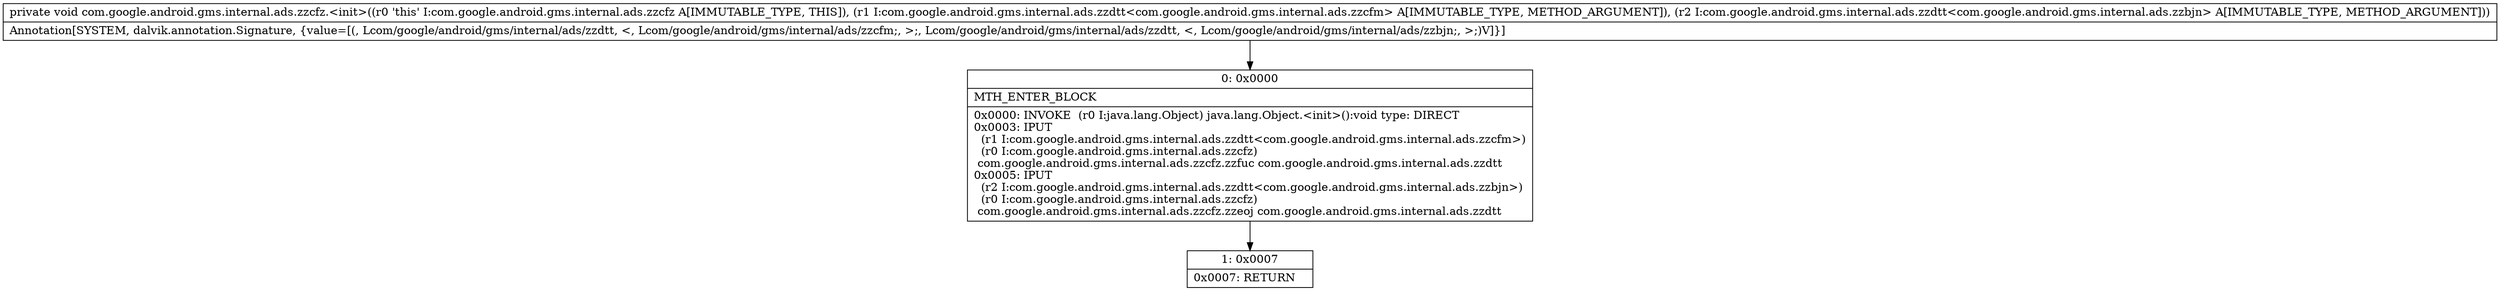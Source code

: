 digraph "CFG forcom.google.android.gms.internal.ads.zzcfz.\<init\>(Lcom\/google\/android\/gms\/internal\/ads\/zzdtt;Lcom\/google\/android\/gms\/internal\/ads\/zzdtt;)V" {
Node_0 [shape=record,label="{0\:\ 0x0000|MTH_ENTER_BLOCK\l|0x0000: INVOKE  (r0 I:java.lang.Object) java.lang.Object.\<init\>():void type: DIRECT \l0x0003: IPUT  \l  (r1 I:com.google.android.gms.internal.ads.zzdtt\<com.google.android.gms.internal.ads.zzcfm\>)\l  (r0 I:com.google.android.gms.internal.ads.zzcfz)\l com.google.android.gms.internal.ads.zzcfz.zzfuc com.google.android.gms.internal.ads.zzdtt \l0x0005: IPUT  \l  (r2 I:com.google.android.gms.internal.ads.zzdtt\<com.google.android.gms.internal.ads.zzbjn\>)\l  (r0 I:com.google.android.gms.internal.ads.zzcfz)\l com.google.android.gms.internal.ads.zzcfz.zzeoj com.google.android.gms.internal.ads.zzdtt \l}"];
Node_1 [shape=record,label="{1\:\ 0x0007|0x0007: RETURN   \l}"];
MethodNode[shape=record,label="{private void com.google.android.gms.internal.ads.zzcfz.\<init\>((r0 'this' I:com.google.android.gms.internal.ads.zzcfz A[IMMUTABLE_TYPE, THIS]), (r1 I:com.google.android.gms.internal.ads.zzdtt\<com.google.android.gms.internal.ads.zzcfm\> A[IMMUTABLE_TYPE, METHOD_ARGUMENT]), (r2 I:com.google.android.gms.internal.ads.zzdtt\<com.google.android.gms.internal.ads.zzbjn\> A[IMMUTABLE_TYPE, METHOD_ARGUMENT]))  | Annotation[SYSTEM, dalvik.annotation.Signature, \{value=[(, Lcom\/google\/android\/gms\/internal\/ads\/zzdtt, \<, Lcom\/google\/android\/gms\/internal\/ads\/zzcfm;, \>;, Lcom\/google\/android\/gms\/internal\/ads\/zzdtt, \<, Lcom\/google\/android\/gms\/internal\/ads\/zzbjn;, \>;)V]\}]\l}"];
MethodNode -> Node_0;
Node_0 -> Node_1;
}

